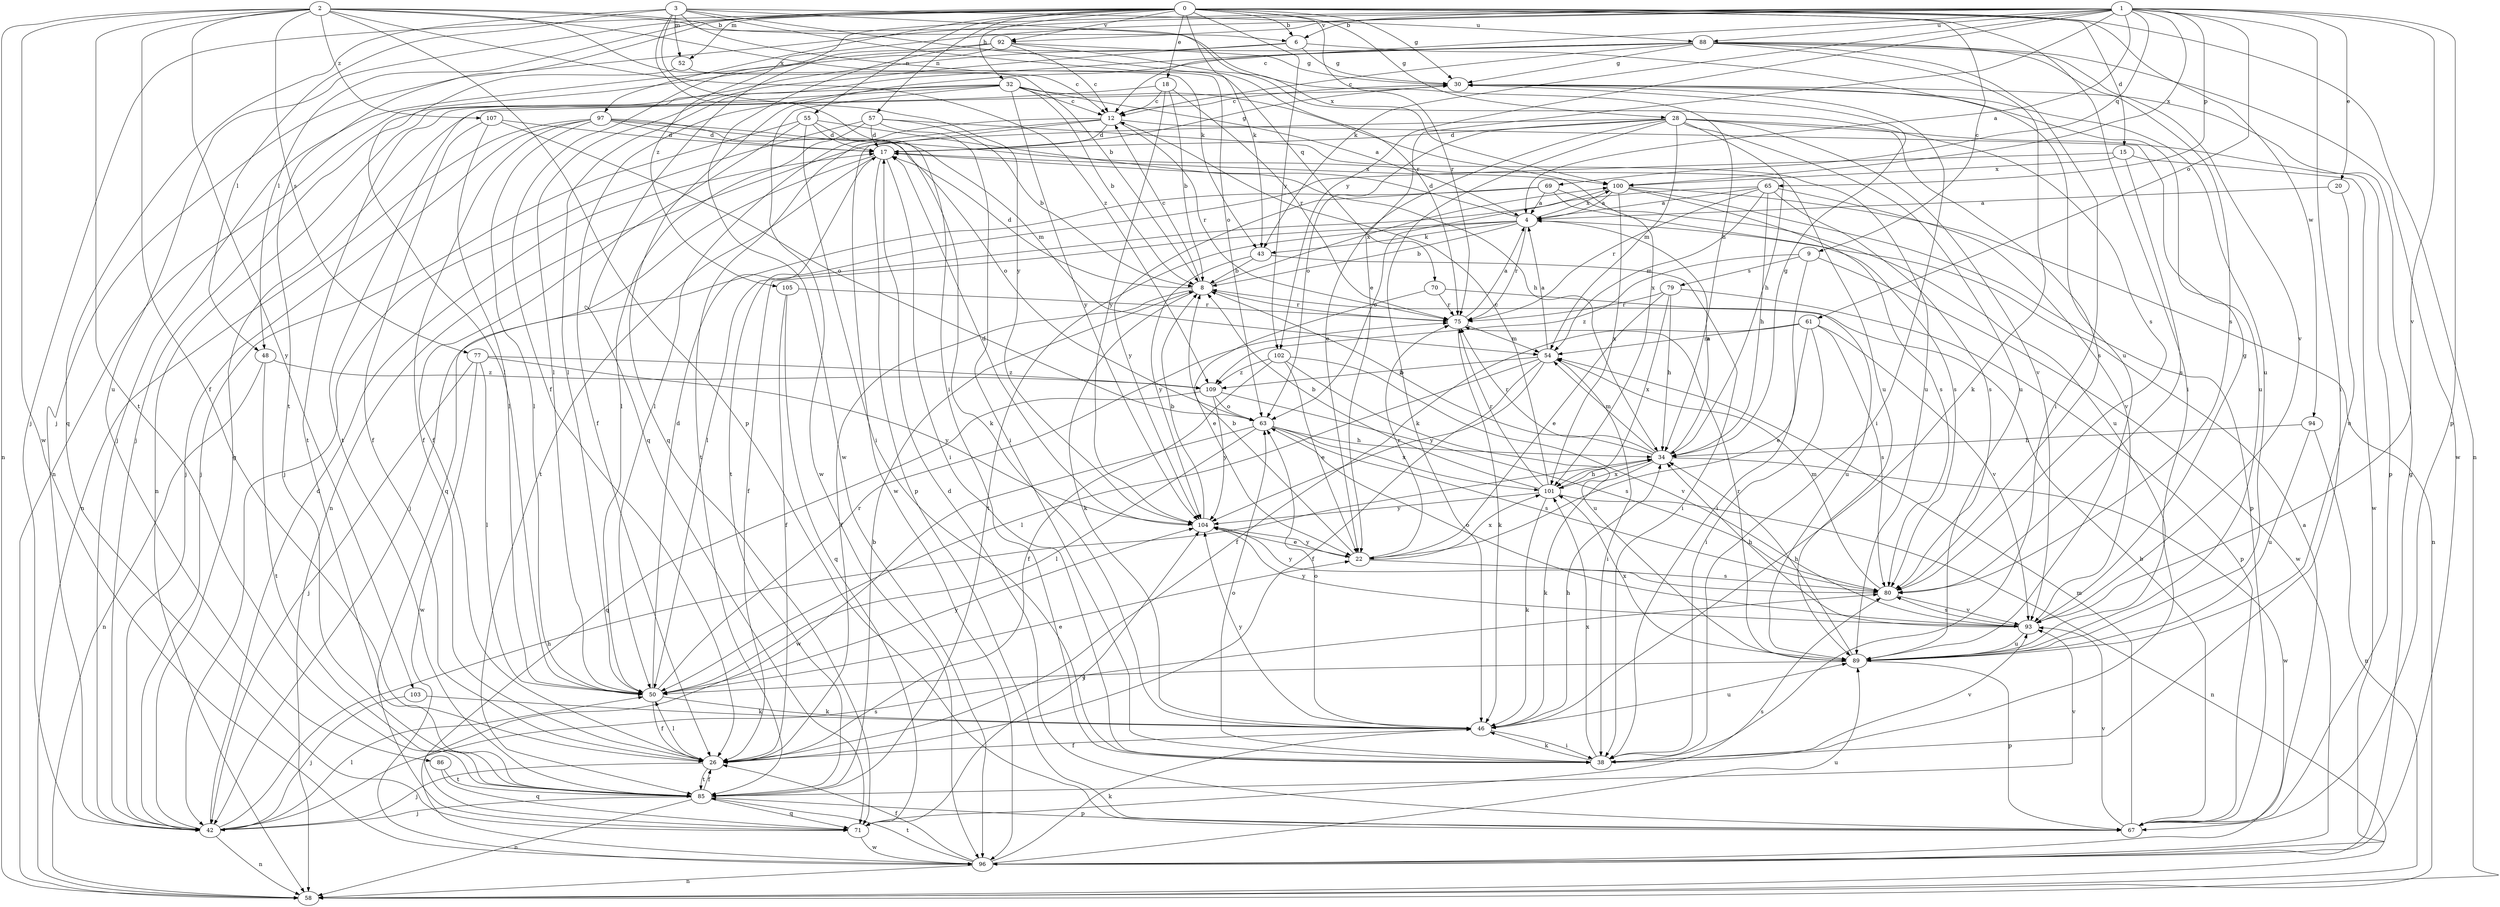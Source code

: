 strict digraph  {
0;
1;
2;
3;
4;
6;
8;
9;
12;
15;
17;
18;
20;
22;
26;
28;
30;
32;
34;
38;
42;
43;
46;
48;
50;
52;
54;
55;
57;
58;
61;
63;
65;
67;
69;
70;
71;
75;
77;
79;
80;
85;
86;
88;
89;
92;
93;
94;
96;
97;
100;
101;
102;
103;
104;
105;
107;
109;
0 -> 6  [label=b];
0 -> 9  [label=c];
0 -> 15  [label=d];
0 -> 18  [label=e];
0 -> 28  [label=g];
0 -> 30  [label=g];
0 -> 32  [label=h];
0 -> 38  [label=i];
0 -> 42  [label=j];
0 -> 43  [label=k];
0 -> 48  [label=l];
0 -> 52  [label=m];
0 -> 55  [label=n];
0 -> 57  [label=n];
0 -> 58  [label=n];
0 -> 75  [label=r];
0 -> 85  [label=t];
0 -> 86  [label=u];
0 -> 92  [label=v];
0 -> 94  [label=w];
0 -> 97  [label=x];
0 -> 102  [label=y];
1 -> 4  [label=a];
1 -> 6  [label=b];
1 -> 12  [label=c];
1 -> 20  [label=e];
1 -> 22  [label=e];
1 -> 26  [label=f];
1 -> 38  [label=i];
1 -> 42  [label=j];
1 -> 43  [label=k];
1 -> 61  [label=o];
1 -> 65  [label=p];
1 -> 67  [label=p];
1 -> 69  [label=q];
1 -> 88  [label=u];
1 -> 92  [label=v];
1 -> 93  [label=v];
1 -> 100  [label=x];
1 -> 102  [label=y];
1 -> 105  [label=z];
2 -> 6  [label=b];
2 -> 8  [label=b];
2 -> 26  [label=f];
2 -> 34  [label=h];
2 -> 43  [label=k];
2 -> 58  [label=n];
2 -> 67  [label=p];
2 -> 77  [label=s];
2 -> 85  [label=t];
2 -> 96  [label=w];
2 -> 103  [label=y];
2 -> 107  [label=z];
2 -> 109  [label=z];
3 -> 38  [label=i];
3 -> 48  [label=l];
3 -> 52  [label=m];
3 -> 63  [label=o];
3 -> 70  [label=q];
3 -> 71  [label=q];
3 -> 75  [label=r];
3 -> 88  [label=u];
3 -> 100  [label=x];
3 -> 104  [label=y];
4 -> 8  [label=b];
4 -> 17  [label=d];
4 -> 26  [label=f];
4 -> 43  [label=k];
4 -> 75  [label=r];
4 -> 85  [label=t];
4 -> 100  [label=x];
6 -> 30  [label=g];
6 -> 50  [label=l];
6 -> 58  [label=n];
6 -> 89  [label=u];
8 -> 12  [label=c];
8 -> 17  [label=d];
8 -> 26  [label=f];
8 -> 46  [label=k];
8 -> 75  [label=r];
8 -> 100  [label=x];
9 -> 38  [label=i];
9 -> 79  [label=s];
9 -> 96  [label=w];
9 -> 109  [label=z];
12 -> 17  [label=d];
12 -> 50  [label=l];
12 -> 75  [label=r];
12 -> 85  [label=t];
12 -> 89  [label=u];
12 -> 96  [label=w];
15 -> 80  [label=s];
15 -> 85  [label=t];
15 -> 96  [label=w];
15 -> 100  [label=x];
17 -> 30  [label=g];
17 -> 38  [label=i];
17 -> 67  [label=p];
17 -> 71  [label=q];
17 -> 85  [label=t];
17 -> 100  [label=x];
18 -> 8  [label=b];
18 -> 12  [label=c];
18 -> 75  [label=r];
18 -> 85  [label=t];
18 -> 104  [label=y];
20 -> 4  [label=a];
20 -> 89  [label=u];
22 -> 8  [label=b];
22 -> 75  [label=r];
22 -> 80  [label=s];
22 -> 101  [label=x];
22 -> 104  [label=y];
26 -> 42  [label=j];
26 -> 50  [label=l];
26 -> 85  [label=t];
28 -> 17  [label=d];
28 -> 22  [label=e];
28 -> 34  [label=h];
28 -> 46  [label=k];
28 -> 54  [label=m];
28 -> 58  [label=n];
28 -> 63  [label=o];
28 -> 67  [label=p];
28 -> 80  [label=s];
28 -> 89  [label=u];
28 -> 93  [label=v];
30 -> 12  [label=c];
30 -> 38  [label=i];
30 -> 89  [label=u];
32 -> 4  [label=a];
32 -> 8  [label=b];
32 -> 12  [label=c];
32 -> 26  [label=f];
32 -> 58  [label=n];
32 -> 85  [label=t];
32 -> 96  [label=w];
32 -> 101  [label=x];
32 -> 104  [label=y];
34 -> 4  [label=a];
34 -> 8  [label=b];
34 -> 30  [label=g];
34 -> 46  [label=k];
34 -> 54  [label=m];
34 -> 75  [label=r];
34 -> 96  [label=w];
34 -> 101  [label=x];
38 -> 46  [label=k];
38 -> 63  [label=o];
38 -> 93  [label=v];
38 -> 101  [label=x];
42 -> 17  [label=d];
42 -> 30  [label=g];
42 -> 34  [label=h];
42 -> 50  [label=l];
42 -> 58  [label=n];
42 -> 80  [label=s];
43 -> 8  [label=b];
43 -> 38  [label=i];
43 -> 104  [label=y];
46 -> 26  [label=f];
46 -> 34  [label=h];
46 -> 38  [label=i];
46 -> 63  [label=o];
46 -> 89  [label=u];
46 -> 104  [label=y];
48 -> 58  [label=n];
48 -> 85  [label=t];
48 -> 109  [label=z];
50 -> 17  [label=d];
50 -> 22  [label=e];
50 -> 26  [label=f];
50 -> 46  [label=k];
50 -> 75  [label=r];
50 -> 104  [label=y];
52 -> 12  [label=c];
52 -> 50  [label=l];
54 -> 4  [label=a];
54 -> 26  [label=f];
54 -> 38  [label=i];
54 -> 50  [label=l];
54 -> 104  [label=y];
54 -> 109  [label=z];
55 -> 17  [label=d];
55 -> 26  [label=f];
55 -> 34  [label=h];
55 -> 38  [label=i];
55 -> 42  [label=j];
55 -> 46  [label=k];
57 -> 8  [label=b];
57 -> 17  [label=d];
57 -> 38  [label=i];
57 -> 42  [label=j];
57 -> 50  [label=l];
57 -> 89  [label=u];
61 -> 22  [label=e];
61 -> 26  [label=f];
61 -> 38  [label=i];
61 -> 54  [label=m];
61 -> 80  [label=s];
61 -> 93  [label=v];
63 -> 34  [label=h];
63 -> 50  [label=l];
63 -> 80  [label=s];
63 -> 96  [label=w];
63 -> 101  [label=x];
65 -> 4  [label=a];
65 -> 34  [label=h];
65 -> 50  [label=l];
65 -> 54  [label=m];
65 -> 75  [label=r];
65 -> 80  [label=s];
65 -> 93  [label=v];
67 -> 4  [label=a];
67 -> 8  [label=b];
67 -> 17  [label=d];
67 -> 54  [label=m];
67 -> 93  [label=v];
69 -> 4  [label=a];
69 -> 42  [label=j];
69 -> 80  [label=s];
69 -> 89  [label=u];
69 -> 104  [label=y];
70 -> 22  [label=e];
70 -> 75  [label=r];
70 -> 89  [label=u];
71 -> 80  [label=s];
71 -> 96  [label=w];
71 -> 104  [label=y];
75 -> 4  [label=a];
75 -> 46  [label=k];
75 -> 54  [label=m];
77 -> 42  [label=j];
77 -> 50  [label=l];
77 -> 96  [label=w];
77 -> 104  [label=y];
77 -> 109  [label=z];
79 -> 22  [label=e];
79 -> 34  [label=h];
79 -> 67  [label=p];
79 -> 75  [label=r];
79 -> 101  [label=x];
80 -> 54  [label=m];
80 -> 93  [label=v];
80 -> 104  [label=y];
85 -> 8  [label=b];
85 -> 26  [label=f];
85 -> 42  [label=j];
85 -> 58  [label=n];
85 -> 67  [label=p];
85 -> 71  [label=q];
85 -> 93  [label=v];
86 -> 71  [label=q];
86 -> 85  [label=t];
88 -> 12  [label=c];
88 -> 30  [label=g];
88 -> 38  [label=i];
88 -> 42  [label=j];
88 -> 46  [label=k];
88 -> 50  [label=l];
88 -> 71  [label=q];
88 -> 80  [label=s];
88 -> 93  [label=v];
88 -> 96  [label=w];
89 -> 34  [label=h];
89 -> 50  [label=l];
89 -> 67  [label=p];
89 -> 75  [label=r];
89 -> 101  [label=x];
92 -> 12  [label=c];
92 -> 30  [label=g];
92 -> 42  [label=j];
92 -> 71  [label=q];
92 -> 80  [label=s];
92 -> 96  [label=w];
93 -> 30  [label=g];
93 -> 34  [label=h];
93 -> 63  [label=o];
93 -> 80  [label=s];
93 -> 89  [label=u];
93 -> 104  [label=y];
94 -> 34  [label=h];
94 -> 58  [label=n];
94 -> 89  [label=u];
96 -> 26  [label=f];
96 -> 30  [label=g];
96 -> 46  [label=k];
96 -> 58  [label=n];
96 -> 85  [label=t];
96 -> 89  [label=u];
97 -> 17  [label=d];
97 -> 26  [label=f];
97 -> 42  [label=j];
97 -> 50  [label=l];
97 -> 54  [label=m];
97 -> 58  [label=n];
97 -> 63  [label=o];
97 -> 89  [label=u];
100 -> 4  [label=a];
100 -> 58  [label=n];
100 -> 63  [label=o];
100 -> 67  [label=p];
100 -> 80  [label=s];
100 -> 101  [label=x];
101 -> 8  [label=b];
101 -> 12  [label=c];
101 -> 34  [label=h];
101 -> 46  [label=k];
101 -> 58  [label=n];
101 -> 75  [label=r];
101 -> 104  [label=y];
102 -> 22  [label=e];
102 -> 26  [label=f];
102 -> 89  [label=u];
102 -> 93  [label=v];
102 -> 109  [label=z];
103 -> 42  [label=j];
103 -> 46  [label=k];
104 -> 8  [label=b];
104 -> 17  [label=d];
104 -> 22  [label=e];
105 -> 26  [label=f];
105 -> 71  [label=q];
105 -> 75  [label=r];
107 -> 17  [label=d];
107 -> 26  [label=f];
107 -> 50  [label=l];
107 -> 63  [label=o];
109 -> 63  [label=o];
109 -> 71  [label=q];
109 -> 80  [label=s];
109 -> 104  [label=y];
}
